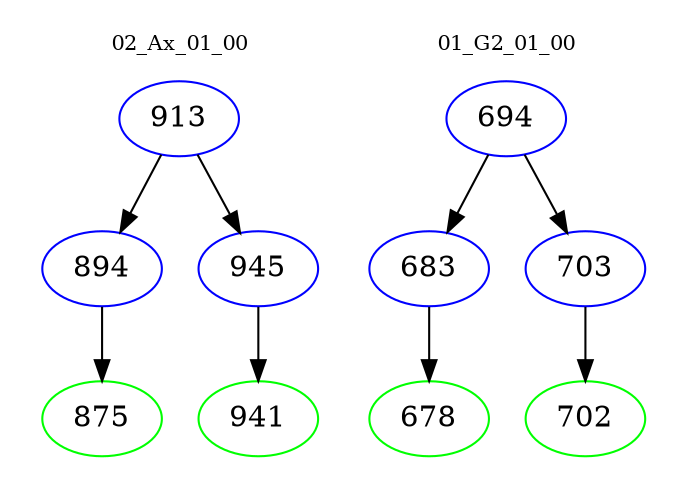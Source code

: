 digraph{
subgraph cluster_0 {
color = white
label = "02_Ax_01_00";
fontsize=10;
T0_913 [label="913", color="blue"]
T0_913 -> T0_894 [color="black"]
T0_894 [label="894", color="blue"]
T0_894 -> T0_875 [color="black"]
T0_875 [label="875", color="green"]
T0_913 -> T0_945 [color="black"]
T0_945 [label="945", color="blue"]
T0_945 -> T0_941 [color="black"]
T0_941 [label="941", color="green"]
}
subgraph cluster_1 {
color = white
label = "01_G2_01_00";
fontsize=10;
T1_694 [label="694", color="blue"]
T1_694 -> T1_683 [color="black"]
T1_683 [label="683", color="blue"]
T1_683 -> T1_678 [color="black"]
T1_678 [label="678", color="green"]
T1_694 -> T1_703 [color="black"]
T1_703 [label="703", color="blue"]
T1_703 -> T1_702 [color="black"]
T1_702 [label="702", color="green"]
}
}
